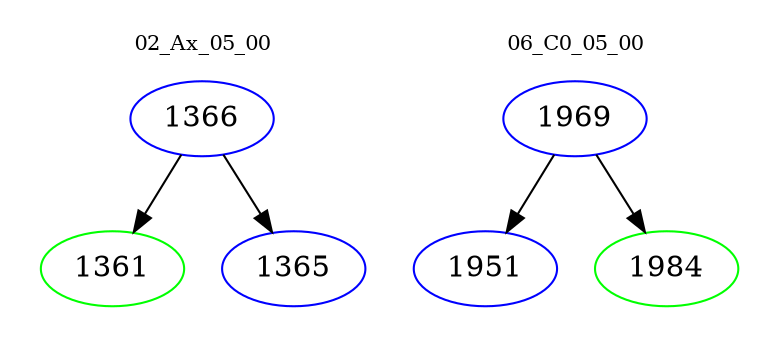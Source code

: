 digraph{
subgraph cluster_0 {
color = white
label = "02_Ax_05_00";
fontsize=10;
T0_1366 [label="1366", color="blue"]
T0_1366 -> T0_1361 [color="black"]
T0_1361 [label="1361", color="green"]
T0_1366 -> T0_1365 [color="black"]
T0_1365 [label="1365", color="blue"]
}
subgraph cluster_1 {
color = white
label = "06_C0_05_00";
fontsize=10;
T1_1969 [label="1969", color="blue"]
T1_1969 -> T1_1951 [color="black"]
T1_1951 [label="1951", color="blue"]
T1_1969 -> T1_1984 [color="black"]
T1_1984 [label="1984", color="green"]
}
}
